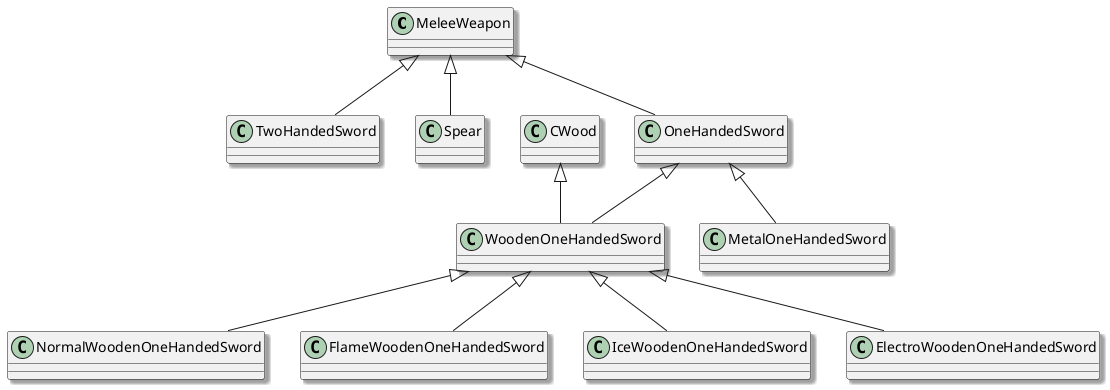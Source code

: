 @startuml

skinparam shadowing true

class MeleeWeapon {
}

MeleeWeapon <|-- TwoHandedSword
MeleeWeapon <|-- Spear
MeleeWeapon <|-- OneHandedSword

CWood <|-- WoodenOneHandedSword

OneHandedSword <|-- WoodenOneHandedSword
OneHandedSword <|-- MetalOneHandedSword

WoodenOneHandedSword <|-- NormalWoodenOneHandedSword
WoodenOneHandedSword <|-- FlameWoodenOneHandedSword
WoodenOneHandedSword <|-- IceWoodenOneHandedSword
WoodenOneHandedSword <|-- ElectroWoodenOneHandedSword

@enduml
